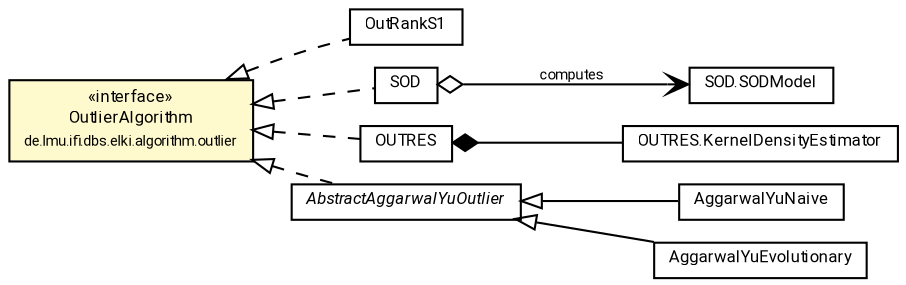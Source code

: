 #!/usr/local/bin/dot
#
# Class diagram 
# Generated by UMLGraph version R5_7_2-60-g0e99a6 (http://www.spinellis.gr/umlgraph/)
#

digraph G {
	graph [fontnames="svg"]
	edge [fontname="Roboto",fontsize=7,labelfontname="Roboto",labelfontsize=7,color="black"];
	node [fontname="Roboto",fontcolor="black",fontsize=8,shape=plaintext,margin=0,width=0,height=0];
	nodesep=0.15;
	ranksep=0.25;
	rankdir=LR;
	// de.lmu.ifi.dbs.elki.algorithm.outlier.subspace.OutRankS1
	c73659 [label=<<table title="de.lmu.ifi.dbs.elki.algorithm.outlier.subspace.OutRankS1" border="0" cellborder="1" cellspacing="0" cellpadding="2" href="OutRankS1.html" target="_parent">
		<tr><td><table border="0" cellspacing="0" cellpadding="1">
		<tr><td align="center" balign="center"> <font face="Roboto">OutRankS1</font> </td></tr>
		</table></td></tr>
		</table>>, URL="OutRankS1.html"];
	// de.lmu.ifi.dbs.elki.algorithm.outlier.OutlierAlgorithm
	c76497 [label=<<table title="de.lmu.ifi.dbs.elki.algorithm.outlier.OutlierAlgorithm" border="0" cellborder="1" cellspacing="0" cellpadding="2" bgcolor="LemonChiffon" href="../OutlierAlgorithm.html" target="_parent">
		<tr><td><table border="0" cellspacing="0" cellpadding="1">
		<tr><td align="center" balign="center"> &#171;interface&#187; </td></tr>
		<tr><td align="center" balign="center"> <font face="Roboto">OutlierAlgorithm</font> </td></tr>
		<tr><td align="center" balign="center"> <font face="Roboto" point-size="7.0">de.lmu.ifi.dbs.elki.algorithm.outlier</font> </td></tr>
		</table></td></tr>
		</table>>, URL="../OutlierAlgorithm.html"];
	// de.lmu.ifi.dbs.elki.algorithm.outlier.subspace.SOD<V extends de.lmu.ifi.dbs.elki.data.NumberVector>
	c76542 [label=<<table title="de.lmu.ifi.dbs.elki.algorithm.outlier.subspace.SOD" border="0" cellborder="1" cellspacing="0" cellpadding="2" href="SOD.html" target="_parent">
		<tr><td><table border="0" cellspacing="0" cellpadding="1">
		<tr><td align="center" balign="center"> <font face="Roboto">SOD</font> </td></tr>
		</table></td></tr>
		</table>>, URL="SOD.html"];
	// de.lmu.ifi.dbs.elki.algorithm.outlier.subspace.SOD.SODModel
	c76543 [label=<<table title="de.lmu.ifi.dbs.elki.algorithm.outlier.subspace.SOD.SODModel" border="0" cellborder="1" cellspacing="0" cellpadding="2" href="SOD.SODModel.html" target="_parent">
		<tr><td><table border="0" cellspacing="0" cellpadding="1">
		<tr><td align="center" balign="center"> <font face="Roboto">SOD.SODModel</font> </td></tr>
		</table></td></tr>
		</table>>, URL="SOD.SODModel.html"];
	// de.lmu.ifi.dbs.elki.algorithm.outlier.subspace.AggarwalYuNaive<V extends de.lmu.ifi.dbs.elki.data.NumberVector>
	c76545 [label=<<table title="de.lmu.ifi.dbs.elki.algorithm.outlier.subspace.AggarwalYuNaive" border="0" cellborder="1" cellspacing="0" cellpadding="2" href="AggarwalYuNaive.html" target="_parent">
		<tr><td><table border="0" cellspacing="0" cellpadding="1">
		<tr><td align="center" balign="center"> <font face="Roboto">AggarwalYuNaive</font> </td></tr>
		</table></td></tr>
		</table>>, URL="AggarwalYuNaive.html"];
	// de.lmu.ifi.dbs.elki.algorithm.outlier.subspace.AggarwalYuEvolutionary<V extends de.lmu.ifi.dbs.elki.data.NumberVector>
	c76547 [label=<<table title="de.lmu.ifi.dbs.elki.algorithm.outlier.subspace.AggarwalYuEvolutionary" border="0" cellborder="1" cellspacing="0" cellpadding="2" href="AggarwalYuEvolutionary.html" target="_parent">
		<tr><td><table border="0" cellspacing="0" cellpadding="1">
		<tr><td align="center" balign="center"> <font face="Roboto">AggarwalYuEvolutionary</font> </td></tr>
		</table></td></tr>
		</table>>, URL="AggarwalYuEvolutionary.html"];
	// de.lmu.ifi.dbs.elki.algorithm.outlier.subspace.OUTRES
	c76551 [label=<<table title="de.lmu.ifi.dbs.elki.algorithm.outlier.subspace.OUTRES" border="0" cellborder="1" cellspacing="0" cellpadding="2" href="OUTRES.html" target="_parent">
		<tr><td><table border="0" cellspacing="0" cellpadding="1">
		<tr><td align="center" balign="center"> <font face="Roboto">OUTRES</font> </td></tr>
		</table></td></tr>
		</table>>, URL="OUTRES.html"];
	// de.lmu.ifi.dbs.elki.algorithm.outlier.subspace.OUTRES.KernelDensityEstimator
	c76552 [label=<<table title="de.lmu.ifi.dbs.elki.algorithm.outlier.subspace.OUTRES.KernelDensityEstimator" border="0" cellborder="1" cellspacing="0" cellpadding="2" href="OUTRES.KernelDensityEstimator.html" target="_parent">
		<tr><td><table border="0" cellspacing="0" cellpadding="1">
		<tr><td align="center" balign="center"> <font face="Roboto">OUTRES.KernelDensityEstimator</font> </td></tr>
		</table></td></tr>
		</table>>, URL="OUTRES.KernelDensityEstimator.html"];
	// de.lmu.ifi.dbs.elki.algorithm.outlier.subspace.AbstractAggarwalYuOutlier<V extends de.lmu.ifi.dbs.elki.data.NumberVector>
	c76554 [label=<<table title="de.lmu.ifi.dbs.elki.algorithm.outlier.subspace.AbstractAggarwalYuOutlier" border="0" cellborder="1" cellspacing="0" cellpadding="2" href="AbstractAggarwalYuOutlier.html" target="_parent">
		<tr><td><table border="0" cellspacing="0" cellpadding="1">
		<tr><td align="center" balign="center"> <font face="Roboto"><i>AbstractAggarwalYuOutlier</i></font> </td></tr>
		</table></td></tr>
		</table>>, URL="AbstractAggarwalYuOutlier.html"];
	// de.lmu.ifi.dbs.elki.algorithm.outlier.subspace.OutRankS1 implements de.lmu.ifi.dbs.elki.algorithm.outlier.OutlierAlgorithm
	c76497 -> c73659 [arrowtail=empty,style=dashed,dir=back,weight=9];
	// de.lmu.ifi.dbs.elki.algorithm.outlier.subspace.SOD<V extends de.lmu.ifi.dbs.elki.data.NumberVector> implements de.lmu.ifi.dbs.elki.algorithm.outlier.OutlierAlgorithm
	c76497 -> c76542 [arrowtail=empty,style=dashed,dir=back,weight=9];
	// de.lmu.ifi.dbs.elki.algorithm.outlier.subspace.SOD<V extends de.lmu.ifi.dbs.elki.data.NumberVector> navhas de.lmu.ifi.dbs.elki.algorithm.outlier.subspace.SOD.SODModel
	c76542 -> c76543 [arrowhead=open,arrowtail=ediamond,dir=both,weight=3,label="computes"];
	// de.lmu.ifi.dbs.elki.algorithm.outlier.subspace.AggarwalYuNaive<V extends de.lmu.ifi.dbs.elki.data.NumberVector> extends de.lmu.ifi.dbs.elki.algorithm.outlier.subspace.AbstractAggarwalYuOutlier<V extends de.lmu.ifi.dbs.elki.data.NumberVector>
	c76554 -> c76545 [arrowtail=empty,dir=back,weight=10];
	// de.lmu.ifi.dbs.elki.algorithm.outlier.subspace.AggarwalYuEvolutionary<V extends de.lmu.ifi.dbs.elki.data.NumberVector> extends de.lmu.ifi.dbs.elki.algorithm.outlier.subspace.AbstractAggarwalYuOutlier<V extends de.lmu.ifi.dbs.elki.data.NumberVector>
	c76554 -> c76547 [arrowtail=empty,dir=back,weight=10];
	// de.lmu.ifi.dbs.elki.algorithm.outlier.subspace.OUTRES implements de.lmu.ifi.dbs.elki.algorithm.outlier.OutlierAlgorithm
	c76497 -> c76551 [arrowtail=empty,style=dashed,dir=back,weight=9];
	// de.lmu.ifi.dbs.elki.algorithm.outlier.subspace.OUTRES composed de.lmu.ifi.dbs.elki.algorithm.outlier.subspace.OUTRES.KernelDensityEstimator
	c76551 -> c76552 [arrowhead=none,arrowtail=diamond,dir=back,weight=6];
	// de.lmu.ifi.dbs.elki.algorithm.outlier.subspace.AbstractAggarwalYuOutlier<V extends de.lmu.ifi.dbs.elki.data.NumberVector> implements de.lmu.ifi.dbs.elki.algorithm.outlier.OutlierAlgorithm
	c76497 -> c76554 [arrowtail=empty,style=dashed,dir=back,weight=9];
}

